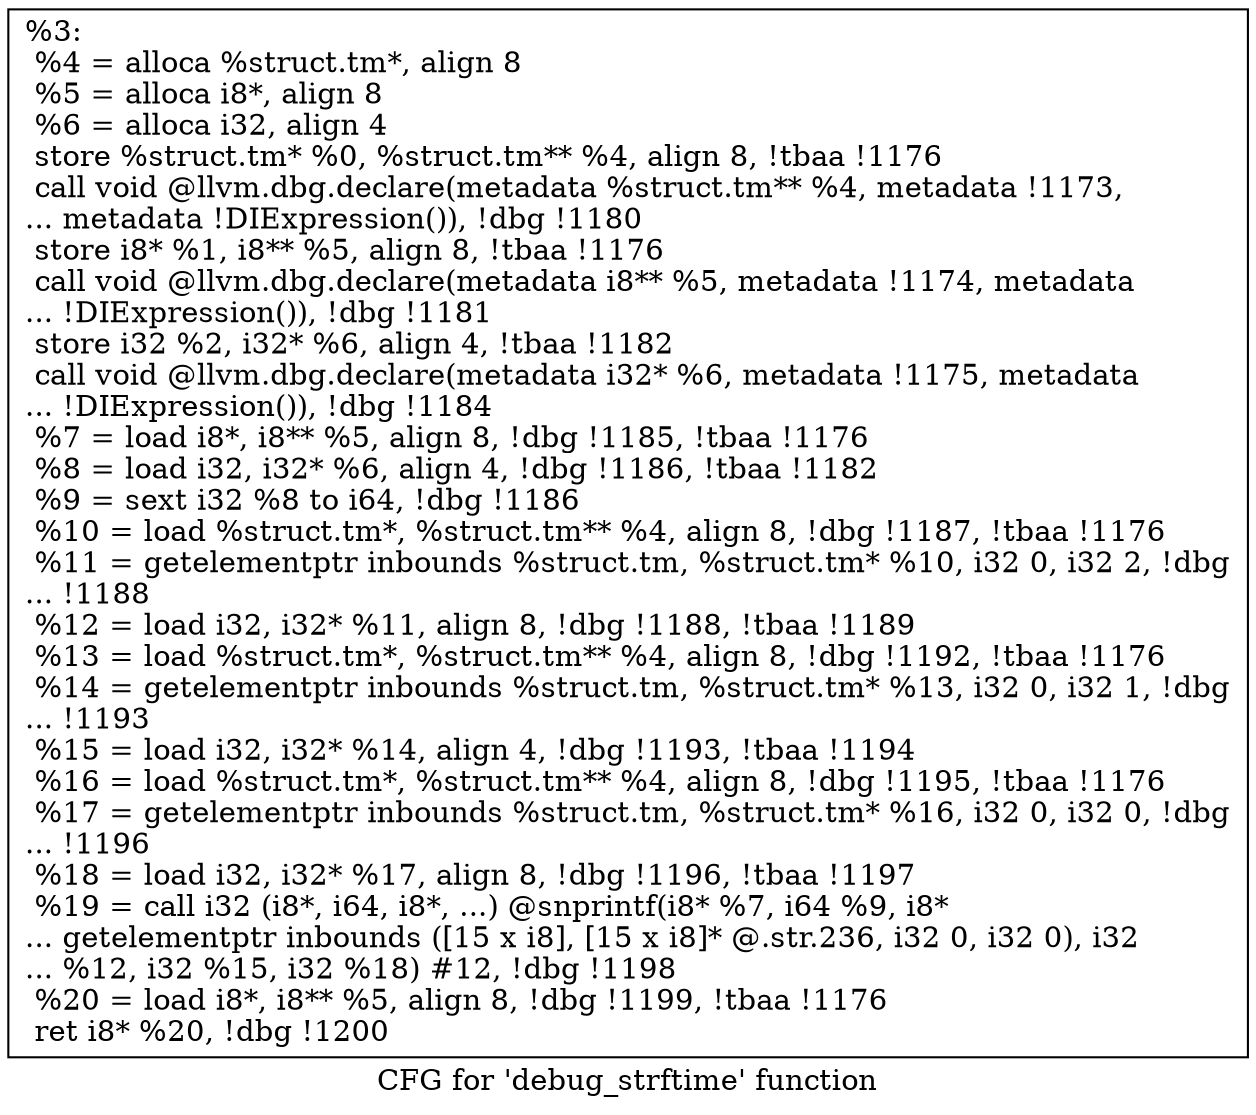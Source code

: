 digraph "CFG for 'debug_strftime' function" {
	label="CFG for 'debug_strftime' function";

	Node0x1deee80 [shape=record,label="{%3:\l  %4 = alloca %struct.tm*, align 8\l  %5 = alloca i8*, align 8\l  %6 = alloca i32, align 4\l  store %struct.tm* %0, %struct.tm** %4, align 8, !tbaa !1176\l  call void @llvm.dbg.declare(metadata %struct.tm** %4, metadata !1173,\l... metadata !DIExpression()), !dbg !1180\l  store i8* %1, i8** %5, align 8, !tbaa !1176\l  call void @llvm.dbg.declare(metadata i8** %5, metadata !1174, metadata\l... !DIExpression()), !dbg !1181\l  store i32 %2, i32* %6, align 4, !tbaa !1182\l  call void @llvm.dbg.declare(metadata i32* %6, metadata !1175, metadata\l... !DIExpression()), !dbg !1184\l  %7 = load i8*, i8** %5, align 8, !dbg !1185, !tbaa !1176\l  %8 = load i32, i32* %6, align 4, !dbg !1186, !tbaa !1182\l  %9 = sext i32 %8 to i64, !dbg !1186\l  %10 = load %struct.tm*, %struct.tm** %4, align 8, !dbg !1187, !tbaa !1176\l  %11 = getelementptr inbounds %struct.tm, %struct.tm* %10, i32 0, i32 2, !dbg\l... !1188\l  %12 = load i32, i32* %11, align 8, !dbg !1188, !tbaa !1189\l  %13 = load %struct.tm*, %struct.tm** %4, align 8, !dbg !1192, !tbaa !1176\l  %14 = getelementptr inbounds %struct.tm, %struct.tm* %13, i32 0, i32 1, !dbg\l... !1193\l  %15 = load i32, i32* %14, align 4, !dbg !1193, !tbaa !1194\l  %16 = load %struct.tm*, %struct.tm** %4, align 8, !dbg !1195, !tbaa !1176\l  %17 = getelementptr inbounds %struct.tm, %struct.tm* %16, i32 0, i32 0, !dbg\l... !1196\l  %18 = load i32, i32* %17, align 8, !dbg !1196, !tbaa !1197\l  %19 = call i32 (i8*, i64, i8*, ...) @snprintf(i8* %7, i64 %9, i8*\l... getelementptr inbounds ([15 x i8], [15 x i8]* @.str.236, i32 0, i32 0), i32\l... %12, i32 %15, i32 %18) #12, !dbg !1198\l  %20 = load i8*, i8** %5, align 8, !dbg !1199, !tbaa !1176\l  ret i8* %20, !dbg !1200\l}"];
}
